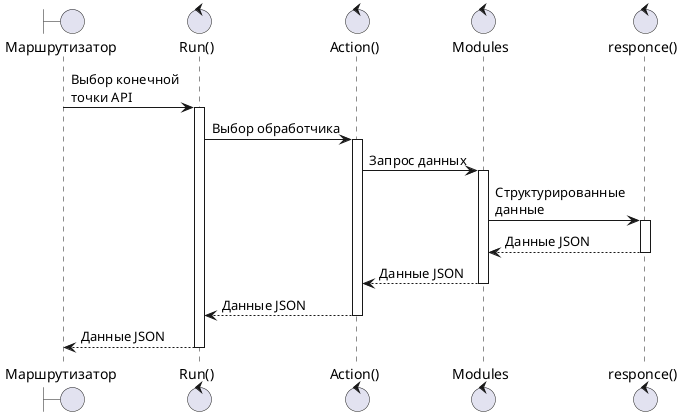 @startuml

boundary "Маршрутизатор" as Router
control "Run()" as Run 
control "Action()" as Action
control "Modules" as Modules
control "responce()" as responce

Router -> Run ++ : Выбор конечной \nточки API
Run -> Action ++ : Выбор обработчика
Action -> Modules ++ : Запрос данных
Modules -> responce ++ : Структурированные \nданные
Modules <-- responce -- : Данные JSON
Action <-- Modules -- : Данные JSON
Run <-- Action -- : Данные JSON
Router <-- Run -- : Данные JSON

@enduml